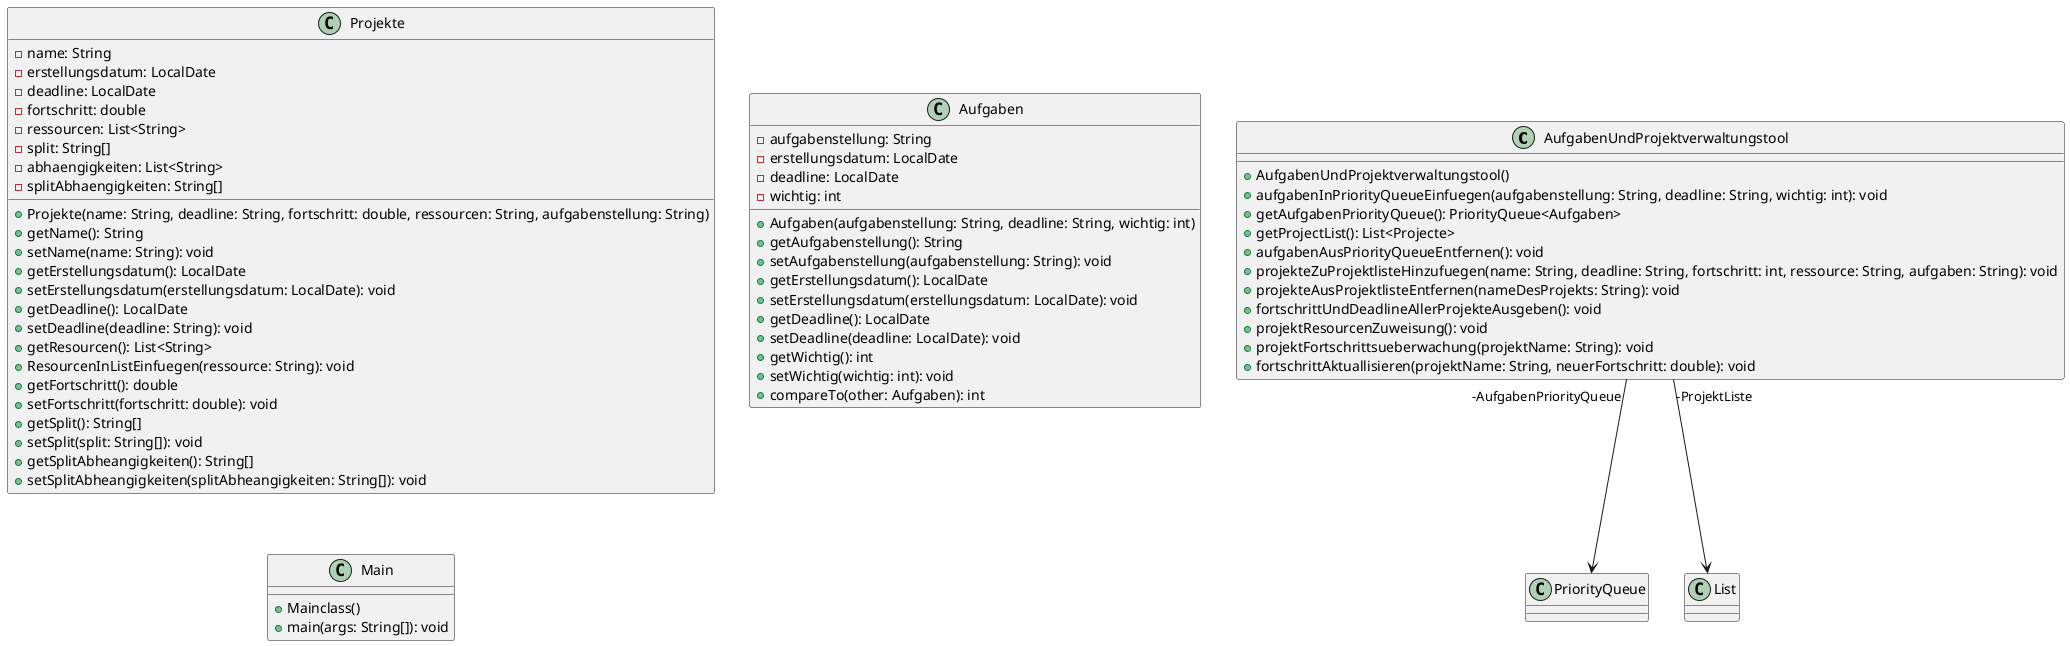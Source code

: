 @startuml
'https://plantuml.com/class-diagram

class AufgabenUndProjektverwaltungstool
class Projekte
class Aufgaben

class AufgabenUndProjektverwaltungstool{
    + AufgabenUndProjektverwaltungstool()
    + aufgabenInPriorityQueueEinfuegen(aufgabenstellung: String, deadline: String, wichtig: int): void
    + getAufgabenPriorityQueue(): PriorityQueue<Aufgaben>
    + getProjectList(): List<Projecte>
    + aufgabenAusPriorityQueueEntfernen(): void
    + projekteZuProjektlisteHinzufuegen(name: String, deadline: String, fortschritt: int, ressource: String, aufgaben: String): void
    + projekteAusProjektlisteEntfernen(nameDesProjekts: String): void
    + fortschrittUndDeadlineAllerProjekteAusgeben(): void
    + projektResourcenZuweisung(): void
    + projektFortschrittsueberwachung(projektName: String): void
    + fortschrittAktuallisieren(projektName: String, neuerFortschritt: double): void

}
class Main{
+ Mainclass()
+ main(args: String[]): void
}

class Projekte{
    - name: String
    - erstellungsdatum: LocalDate
    - deadline: LocalDate
    - fortschritt: double
    - ressourcen: List<String>
    - split: String[]
    - abhaengigkeiten: List<String>
    - splitAbhaengigkeiten: String[]

    + Projekte(name: String, deadline: String, fortschritt: double, ressourcen: String, aufgabenstellung: String)
    + getName(): String
    + setName(name: String): void
    + getErstellungsdatum(): LocalDate
    + setErstellungsdatum(erstellungsdatum: LocalDate): void
    + getDeadline(): LocalDate
    + setDeadline(deadline: String): void
    + getResourcen(): List<String>
    + ResourcenInListEinfuegen(ressource: String): void
    + getFortschritt(): double
    + setFortschritt(fortschritt: double): void
    + getSplit(): String[]
    + setSplit(split: String[]): void
    + getSplitAbheangigkeiten(): String[]
    + setSplitAbheangigkeiten(splitAbheangigkeiten: String[]): void


}

class Aufgaben{
    - aufgabenstellung: String
    - erstellungsdatum: LocalDate
    - deadline: LocalDate
    - wichtig: int

    + Aufgaben(aufgabenstellung: String, deadline: String, wichtig: int)
    + getAufgabenstellung(): String
    + setAufgabenstellung(aufgabenstellung: String): void
    + getErstellungsdatum(): LocalDate
    + setErstellungsdatum(erstellungsdatum: LocalDate): void
    + getDeadline(): LocalDate
    + setDeadline(deadline: LocalDate): void
    + getWichtig(): int
    + setWichtig(wichtig: int): void
    + compareTo(other: Aufgaben): int

}


AufgabenUndProjektverwaltungstool "-AufgabenPriorityQueue" --> PriorityQueue
AufgabenUndProjektverwaltungstool "-ProjektListe" --> List
@enduml